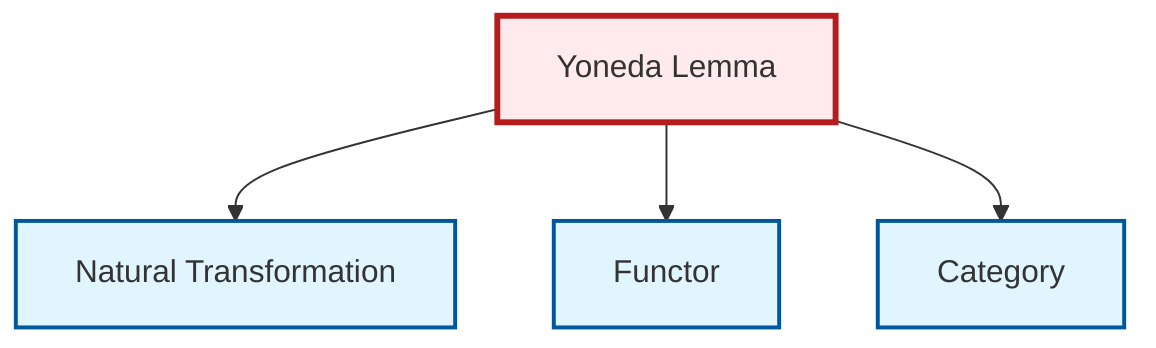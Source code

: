 graph TD
    classDef definition fill:#e1f5fe,stroke:#01579b,stroke-width:2px
    classDef theorem fill:#f3e5f5,stroke:#4a148c,stroke-width:2px
    classDef axiom fill:#fff3e0,stroke:#e65100,stroke-width:2px
    classDef example fill:#e8f5e9,stroke:#1b5e20,stroke-width:2px
    classDef current fill:#ffebee,stroke:#b71c1c,stroke-width:3px
    def-category["Category"]:::definition
    def-natural-transformation["Natural Transformation"]:::definition
    def-functor["Functor"]:::definition
    thm-yoneda["Yoneda Lemma"]:::theorem
    thm-yoneda --> def-natural-transformation
    thm-yoneda --> def-functor
    thm-yoneda --> def-category
    class thm-yoneda current